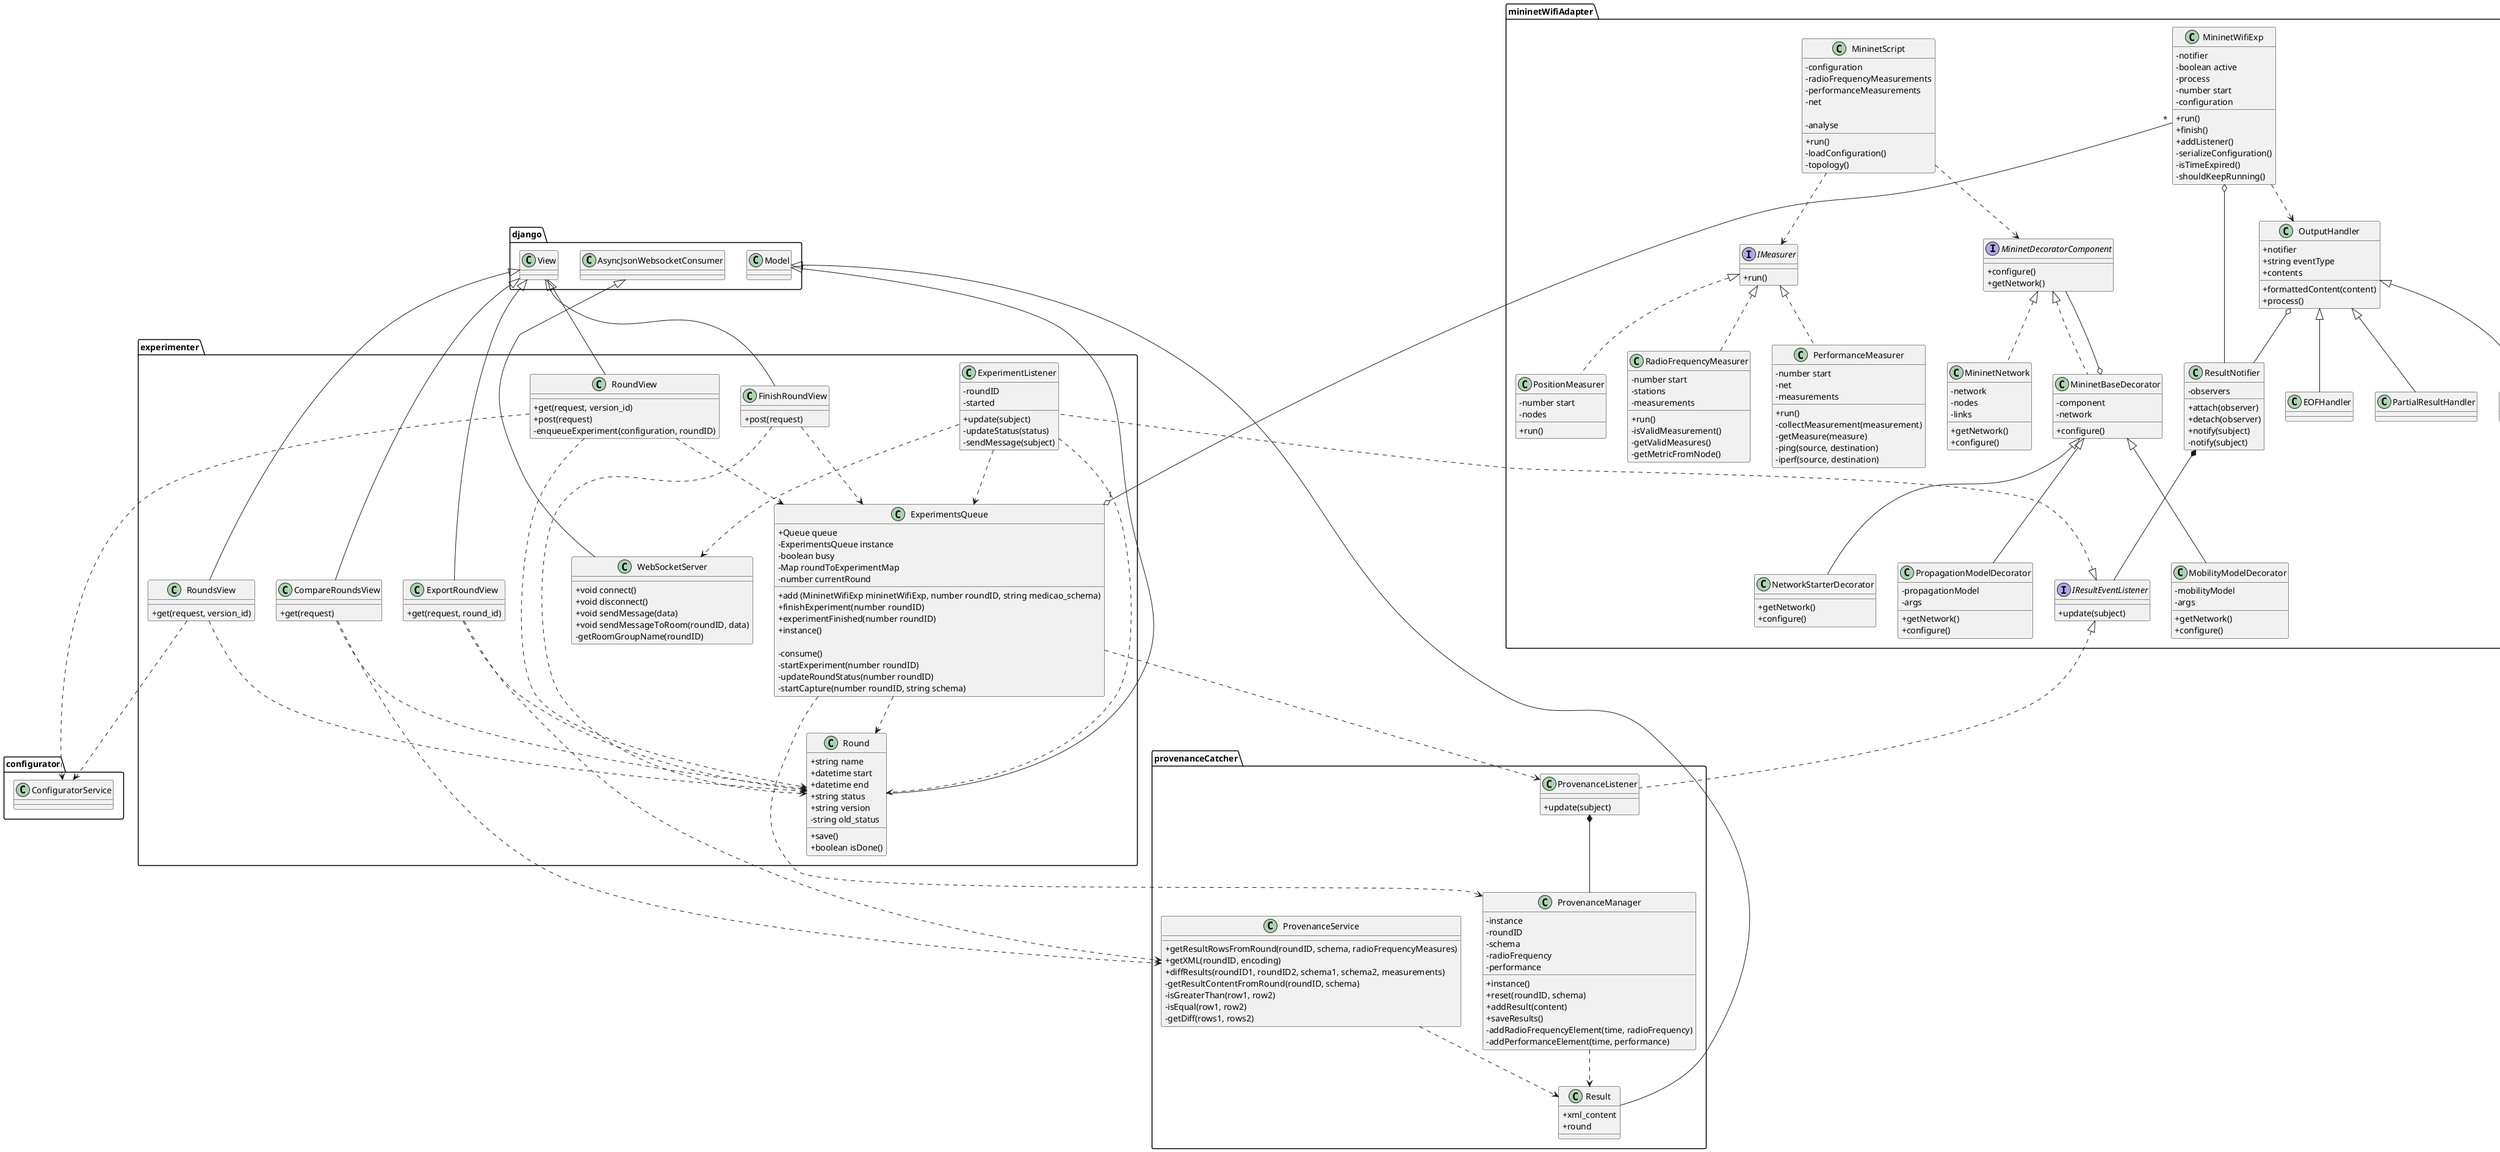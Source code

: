 @startuml  Diagrama de Classe
skinparam classAttributeIconSize 0

package django {
    class AsyncJsonWebsocketConsumer {}
    class Model {}
    class View {}
}

package experimenter {

    class WebSocketServer {
        + void connect()
        + void disconnect()
        + void sendMessage(data)
        + void sendMessageToRoom(roundID, data)
        - getRoomGroupName(roundID)
    }

    class Round {
        + string name
        + datetime start
        + datetime end
        + string status
        + string version
        - string old_status
        
        + save()
        + boolean isDone()
    }

    class ExperimentListener {
        - roundID
        - started

        + update(subject)
        - updateStatus(status)
        - sendMessage(subject)
    }

    class ExperimentsQueue {
        + Queue queue
        - ExperimentsQueue instance
        - boolean busy
        - Map roundToExperimentMap
        - number currentRound

        + add (MininetWifiExp mininetWifiExp, number roundID, string medicao_schema)
        + finishExperiment(number roundID)
        + experimentFinished(number roundID)
        + instance()

        - consume()
        - startExperiment(number roundID)
        - updateRoundStatus(number roundID)
        - startCapture(number roundID, string schema)
    }
    

    class RoundsView {
        + get(request, version_id)
    }

    class RoundView {
        + get(request, version_id)
        + post(request)
        - enqueueExperiment(configuration, roundID)
    }

    class FinishRoundView {
        + post(request)
    }

    class ExportRoundView {
        + get(request, round_id)
    }

    class CompareRoundsView {
        + get(request)
    }

}

package mininetWifiAdapter {
    interface IResultEventListener {
        + update(subject)
    }

    class ResultNotifier {
        - observers
        + attach(observer)
        + detach(observer)
        + notify(subject)
        - notify(subject)
    }

    class OutputHandler {
        + notifier
        + string eventType
        + contents

        + formattedContent(content)
        + process()
    }

    class EOFHandler {}

    class PartialResultHandler {}

    class ErrorHandler {}

    class MininetWifiExp {
        - notifier
        - boolean active
        - process
        - number start
        - configuration

        + run()
        + finish()
        + addListener()
        - serializeConfiguration()
        - isTimeExpired()
        - shouldKeepRunning()
    }

    class MininetScript {
        - configuration
        - radioFrequencyMeasurements
        - performanceMeasurements
        - net

        + run()
        - loadConfiguration()
        - topology()
        - analyse
    }

    interface IMeasurer {
        + run()
    }

    class PositionMeasurer {
        - number start
        - nodes

        + run()
    }

    class RadioFrequencyMeasurer {
        - number start
        - stations
        - measurements

        + run()
        - isValidMeasurement()
        - getValidMeasures()
        - getMetricFromNode()
    }

    class PerformanceMeasurer {
        - number start
        - net
        - measurements

        + run()
        - collectMeasurement(measurement)
        - getMeasure(measure)
        - ping(source, destination)
        - iperf(source, destination)
    }

    interface MininetDecoratorComponent {
        + configure()
        + getNetwork()

    }

    class MininetBaseDecorator {
        - component
        - network
        + configure()
    }

    class MininetNetwork {
        - network
        - nodes
        - links
        + getNetwork()
        + configure()
    }

    class PropagationModelDecorator {
        - propagationModel
        - args
        + getNetwork()
        + configure()
    }

    class MobilityModelDecorator {
        - mobilityModel
        - args
        + getNetwork()
        + configure()
    }

    class NetworkStarterDecorator {
        + getNetwork()
        + configure()
    }

    ResultNotifier *-- IResultEventListener
    OutputHandler o-- ResultNotifier
    OutputHandler <|-- EOFHandler
    OutputHandler <|-- PartialResultHandler
    OutputHandler <|-- ErrorHandler
    MininetWifiExp o-- ResultNotifier
    MininetWifiExp ..> OutputHandler
    IMeasurer <|.. PositionMeasurer
    IMeasurer <|.. RadioFrequencyMeasurer
    IMeasurer <|.. PerformanceMeasurer
    MininetDecoratorComponent <|.. MininetNetwork
    MininetDecoratorComponent <|.. MininetBaseDecorator
    MininetBaseDecorator o-- MininetDecoratorComponent
    MininetBaseDecorator <|-- PropagationModelDecorator
    MininetBaseDecorator <|-- MobilityModelDecorator
    MininetBaseDecorator <|-- NetworkStarterDecorator

    MininetScript ..> IMeasurer
    MininetScript ..> MininetDecoratorComponent
}


package provenanceCatcher {
    class ProvenanceService {
        + getResultRowsFromRound(roundID, schema, radioFrequencyMeasures)
        + getXML(roundID, encoding)
        + diffResults(roundID1, roundID2, schema1, schema2, measurements)
        - getResultContentFromRound(roundID, schema)
        - isGreaterThan(row1, row2)
        - isEqual(row1, row2)
        - getDiff(rows1, rows2)
    }

    class ProvenanceManager {
        - instance
        - roundID
        - schema
        - radioFrequency
        - performance

        + instance()
        + reset(roundID, schema)
        + addResult(content)
        + saveResults()
        - addRadioFrequencyElement(time, radioFrequency)
        - addPerformanceElement(time, performance)
    }

    class Result {
        + xml_content
        + round
    }

    class ProvenanceListener {
        + update(subject)
    }

    ProvenanceListener *-- ProvenanceManager
    ProvenanceManager ..> Result
    ProvenanceService ..> Result
}

Model <|-- Result



package configurator {
    class ConfiguratorService {}
}



AsyncJsonWebsocketConsumer <|-- WebSocketServer

Model <|-- Round

IResultEventListener <|.. ExperimentListener
ExperimentListener ..> WebSocketServer
ExperimentListener ..> ExperimentsQueue
ExperimentListener ..> Round

IResultEventListener <|.. ProvenanceListener

ExperimentsQueue "1" o-- "*" MininetWifiExp
ExperimentsQueue ..> Round
ExperimentsQueue ..> ProvenanceManager
ExperimentsQueue ..> ProvenanceListener

View <|-- RoundsView
RoundsView ..> Round
RoundsView ..> ConfiguratorService

View <|-- RoundView
RoundView ..> Round
RoundView ..> ConfiguratorService
RoundView ..> ExperimentsQueue

View <|-- FinishRoundView
FinishRoundView ..> Round
FinishRoundView ..> ExperimentsQueue

View <|-- ExportRoundView
ExportRoundView ..> Round
ExportRoundView ..> ProvenanceService

View <|-- CompareRoundsView
CompareRoundsView ..> Round
CompareRoundsView ..> ProvenanceService

@enduml
